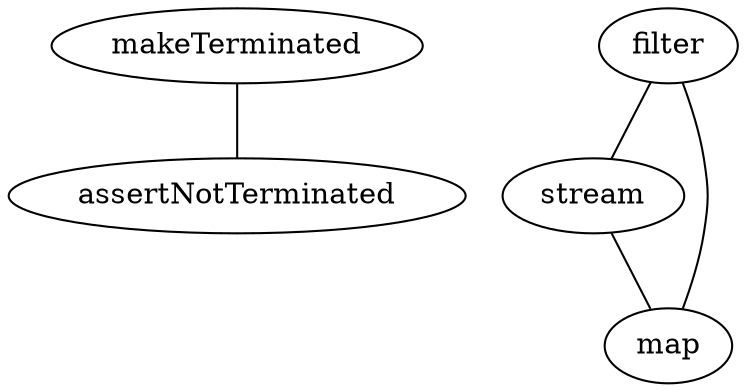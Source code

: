 strict graph ip_map {
makeTerminated--assertNotTerminated;
filter--stream;
filter--map;
stream--map;
}